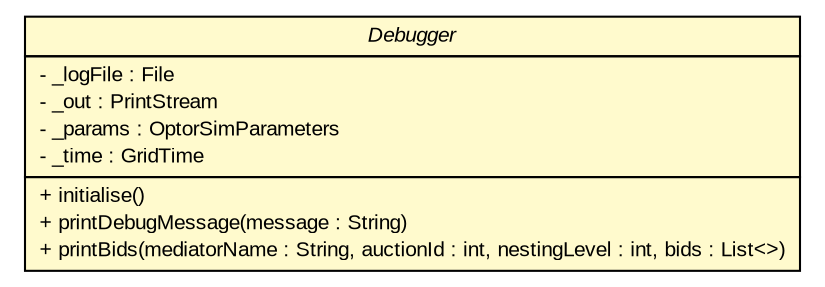 #!/usr/local/bin/dot
#
# Class diagram 
# Generated by UMLGraph version R5_7_2-3-gee82a7 (http://www.umlgraph.org/)
#

digraph G {
	edge [fontname="arial",fontsize=10,labelfontname="arial",labelfontsize=10];
	node [fontname="arial",fontsize=10,shape=plaintext];
	nodesep=0.25;
	ranksep=0.5;
	// org.edg.data.replication.optorsim.auctions.Debugger
	c3696 [label=<<table title="org.edg.data.replication.optorsim.auctions.Debugger" border="0" cellborder="1" cellspacing="0" cellpadding="2" port="p" bgcolor="lemonChiffon" href="./Debugger.html">
		<tr><td><table border="0" cellspacing="0" cellpadding="1">
<tr><td align="center" balign="center"><font face="arial italic"> Debugger </font></td></tr>
		</table></td></tr>
		<tr><td><table border="0" cellspacing="0" cellpadding="1">
<tr><td align="left" balign="left"> - _logFile : File </td></tr>
<tr><td align="left" balign="left"> - _out : PrintStream </td></tr>
<tr><td align="left" balign="left"> - _params : OptorSimParameters </td></tr>
<tr><td align="left" balign="left"> - _time : GridTime </td></tr>
		</table></td></tr>
		<tr><td><table border="0" cellspacing="0" cellpadding="1">
<tr><td align="left" balign="left"> + initialise() </td></tr>
<tr><td align="left" balign="left"> + printDebugMessage(message : String) </td></tr>
<tr><td align="left" balign="left"> + printBids(mediatorName : String, auctionId : int, nestingLevel : int, bids : List&lt;&gt;) </td></tr>
		</table></td></tr>
		</table>>, URL="./Debugger.html", fontname="arial", fontcolor="black", fontsize=10.0];
}

